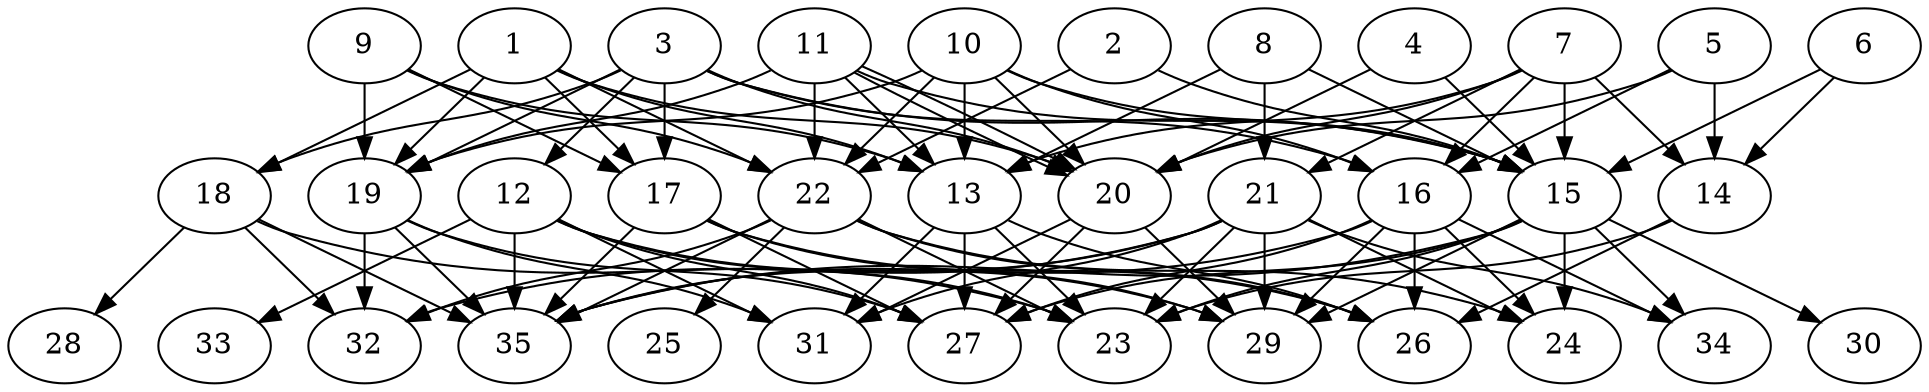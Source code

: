 // DAG automatically generated by daggen at Thu Oct  3 14:05:37 2019
// ./daggen --dot -n 35 --ccr 0.5 --fat 0.7 --regular 0.9 --density 0.7 --mindata 5242880 --maxdata 52428800 
digraph G {
  1 [size="70103040", alpha="0.03", expect_size="35051520"] 
  1 -> 13 [size ="35051520"]
  1 -> 17 [size ="35051520"]
  1 -> 18 [size ="35051520"]
  1 -> 19 [size ="35051520"]
  1 -> 20 [size ="35051520"]
  1 -> 22 [size ="35051520"]
  2 [size="38770688", alpha="0.06", expect_size="19385344"] 
  2 -> 15 [size ="19385344"]
  2 -> 22 [size ="19385344"]
  3 [size="27312128", alpha="0.15", expect_size="13656064"] 
  3 -> 12 [size ="13656064"]
  3 -> 15 [size ="13656064"]
  3 -> 16 [size ="13656064"]
  3 -> 17 [size ="13656064"]
  3 -> 18 [size ="13656064"]
  3 -> 19 [size ="13656064"]
  3 -> 20 [size ="13656064"]
  4 [size="12976128", alpha="0.01", expect_size="6488064"] 
  4 -> 15 [size ="6488064"]
  4 -> 20 [size ="6488064"]
  5 [size="76980224", alpha="0.15", expect_size="38490112"] 
  5 -> 14 [size ="38490112"]
  5 -> 16 [size ="38490112"]
  5 -> 20 [size ="38490112"]
  6 [size="52672512", alpha="0.10", expect_size="26336256"] 
  6 -> 14 [size ="26336256"]
  6 -> 15 [size ="26336256"]
  7 [size="55214080", alpha="0.16", expect_size="27607040"] 
  7 -> 13 [size ="27607040"]
  7 -> 14 [size ="27607040"]
  7 -> 15 [size ="27607040"]
  7 -> 16 [size ="27607040"]
  7 -> 20 [size ="27607040"]
  7 -> 21 [size ="27607040"]
  8 [size="87119872", alpha="0.11", expect_size="43559936"] 
  8 -> 13 [size ="43559936"]
  8 -> 15 [size ="43559936"]
  8 -> 21 [size ="43559936"]
  9 [size="26834944", alpha="0.04", expect_size="13417472"] 
  9 -> 13 [size ="13417472"]
  9 -> 17 [size ="13417472"]
  9 -> 19 [size ="13417472"]
  9 -> 22 [size ="13417472"]
  10 [size="42452992", alpha="0.10", expect_size="21226496"] 
  10 -> 13 [size ="21226496"]
  10 -> 15 [size ="21226496"]
  10 -> 16 [size ="21226496"]
  10 -> 19 [size ="21226496"]
  10 -> 20 [size ="21226496"]
  10 -> 22 [size ="21226496"]
  11 [size="35276800", alpha="0.16", expect_size="17638400"] 
  11 -> 13 [size ="17638400"]
  11 -> 15 [size ="17638400"]
  11 -> 19 [size ="17638400"]
  11 -> 20 [size ="17638400"]
  11 -> 20 [size ="17638400"]
  11 -> 22 [size ="17638400"]
  12 [size="47960064", alpha="0.09", expect_size="23980032"] 
  12 -> 23 [size ="23980032"]
  12 -> 27 [size ="23980032"]
  12 -> 29 [size ="23980032"]
  12 -> 31 [size ="23980032"]
  12 -> 33 [size ="23980032"]
  12 -> 35 [size ="23980032"]
  13 [size="74178560", alpha="0.08", expect_size="37089280"] 
  13 -> 23 [size ="37089280"]
  13 -> 26 [size ="37089280"]
  13 -> 27 [size ="37089280"]
  13 -> 31 [size ="37089280"]
  14 [size="49111040", alpha="0.10", expect_size="24555520"] 
  14 -> 23 [size ="24555520"]
  14 -> 26 [size ="24555520"]
  15 [size="52928512", alpha="0.09", expect_size="26464256"] 
  15 -> 23 [size ="26464256"]
  15 -> 24 [size ="26464256"]
  15 -> 27 [size ="26464256"]
  15 -> 29 [size ="26464256"]
  15 -> 30 [size ="26464256"]
  15 -> 34 [size ="26464256"]
  15 -> 35 [size ="26464256"]
  16 [size="31690752", alpha="0.06", expect_size="15845376"] 
  16 -> 24 [size ="15845376"]
  16 -> 26 [size ="15845376"]
  16 -> 27 [size ="15845376"]
  16 -> 29 [size ="15845376"]
  16 -> 34 [size ="15845376"]
  16 -> 35 [size ="15845376"]
  17 [size="80541696", alpha="0.00", expect_size="40270848"] 
  17 -> 26 [size ="40270848"]
  17 -> 27 [size ="40270848"]
  17 -> 29 [size ="40270848"]
  17 -> 35 [size ="40270848"]
  18 [size="62896128", alpha="0.10", expect_size="31448064"] 
  18 -> 23 [size ="31448064"]
  18 -> 28 [size ="31448064"]
  18 -> 32 [size ="31448064"]
  18 -> 35 [size ="31448064"]
  19 [size="18393088", alpha="0.16", expect_size="9196544"] 
  19 -> 27 [size ="9196544"]
  19 -> 31 [size ="9196544"]
  19 -> 32 [size ="9196544"]
  19 -> 35 [size ="9196544"]
  20 [size="38682624", alpha="0.08", expect_size="19341312"] 
  20 -> 27 [size ="19341312"]
  20 -> 29 [size ="19341312"]
  20 -> 31 [size ="19341312"]
  21 [size="88152064", alpha="0.12", expect_size="44076032"] 
  21 -> 23 [size ="44076032"]
  21 -> 24 [size ="44076032"]
  21 -> 29 [size ="44076032"]
  21 -> 31 [size ="44076032"]
  21 -> 32 [size ="44076032"]
  21 -> 34 [size ="44076032"]
  21 -> 35 [size ="44076032"]
  22 [size="70285312", alpha="0.02", expect_size="35142656"] 
  22 -> 23 [size ="35142656"]
  22 -> 24 [size ="35142656"]
  22 -> 25 [size ="35142656"]
  22 -> 26 [size ="35142656"]
  22 -> 32 [size ="35142656"]
  22 -> 35 [size ="35142656"]
  23 [size="18018304", alpha="0.16", expect_size="9009152"] 
  24 [size="54503424", alpha="0.10", expect_size="27251712"] 
  25 [size="99504128", alpha="0.19", expect_size="49752064"] 
  26 [size="49842176", alpha="0.16", expect_size="24921088"] 
  27 [size="76515328", alpha="0.03", expect_size="38257664"] 
  28 [size="78729216", alpha="0.06", expect_size="39364608"] 
  29 [size="33019904", alpha="0.13", expect_size="16509952"] 
  30 [size="15636480", alpha="0.06", expect_size="7818240"] 
  31 [size="52977664", alpha="0.05", expect_size="26488832"] 
  32 [size="15919104", alpha="0.11", expect_size="7959552"] 
  33 [size="27117568", alpha="0.11", expect_size="13558784"] 
  34 [size="103401472", alpha="0.19", expect_size="51700736"] 
  35 [size="58517504", alpha="0.16", expect_size="29258752"] 
}
